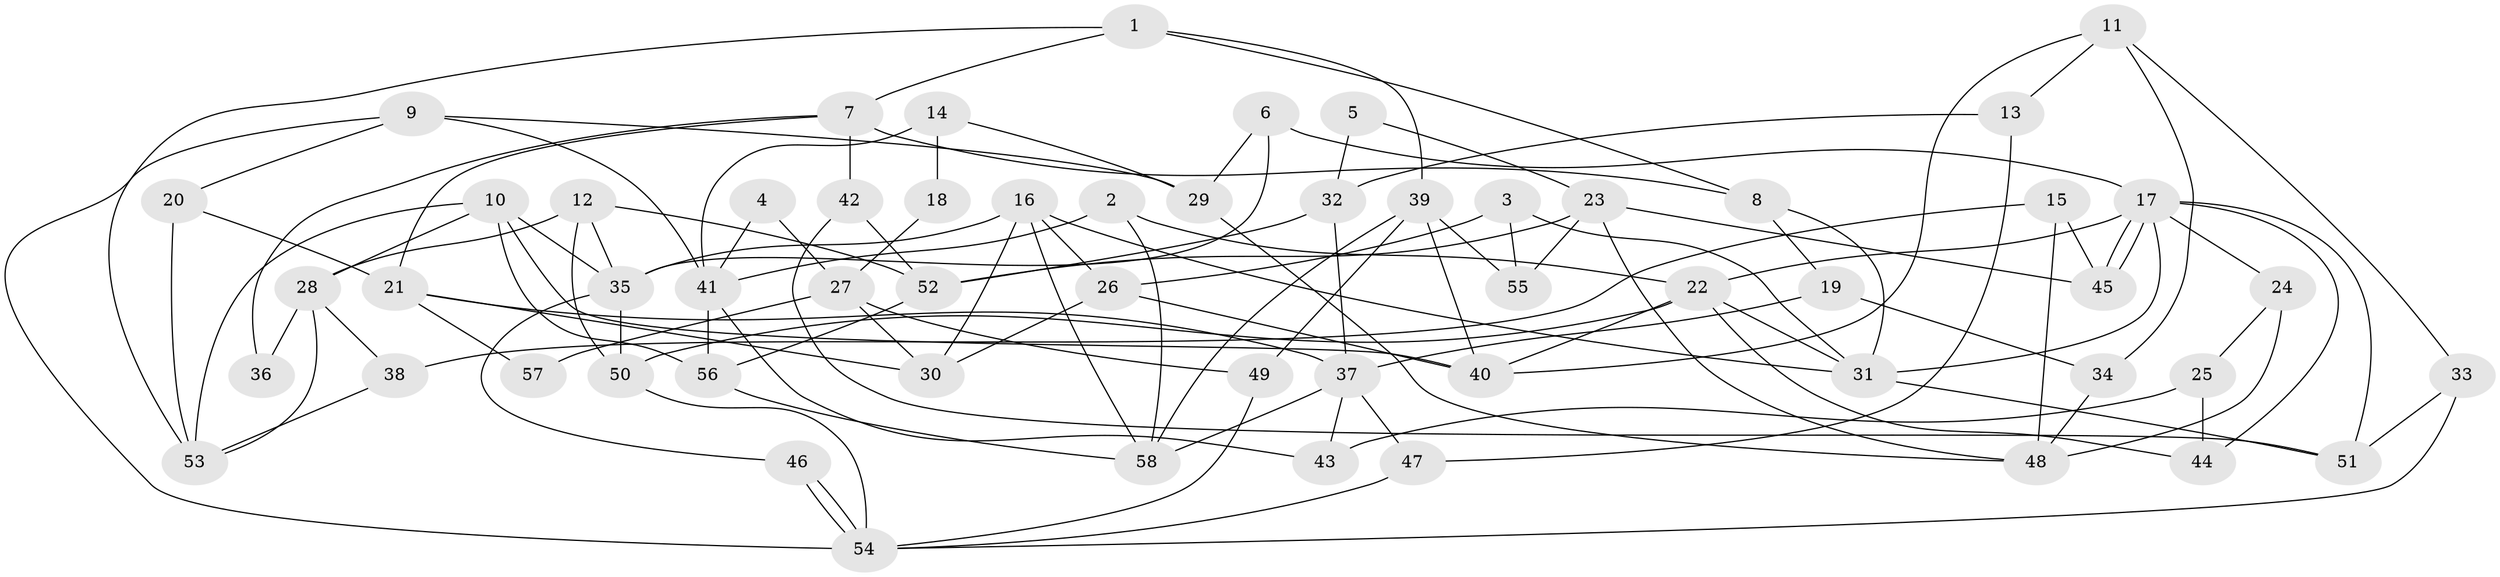 // Generated by graph-tools (version 1.1) at 2025/50/03/09/25 03:50:11]
// undirected, 58 vertices, 116 edges
graph export_dot {
graph [start="1"]
  node [color=gray90,style=filled];
  1;
  2;
  3;
  4;
  5;
  6;
  7;
  8;
  9;
  10;
  11;
  12;
  13;
  14;
  15;
  16;
  17;
  18;
  19;
  20;
  21;
  22;
  23;
  24;
  25;
  26;
  27;
  28;
  29;
  30;
  31;
  32;
  33;
  34;
  35;
  36;
  37;
  38;
  39;
  40;
  41;
  42;
  43;
  44;
  45;
  46;
  47;
  48;
  49;
  50;
  51;
  52;
  53;
  54;
  55;
  56;
  57;
  58;
  1 -- 39;
  1 -- 8;
  1 -- 7;
  1 -- 53;
  2 -- 22;
  2 -- 58;
  2 -- 41;
  3 -- 55;
  3 -- 31;
  3 -- 26;
  4 -- 27;
  4 -- 41;
  5 -- 23;
  5 -- 32;
  6 -- 35;
  6 -- 17;
  6 -- 29;
  7 -- 8;
  7 -- 21;
  7 -- 36;
  7 -- 42;
  8 -- 19;
  8 -- 31;
  9 -- 54;
  9 -- 41;
  9 -- 20;
  9 -- 29;
  10 -- 28;
  10 -- 56;
  10 -- 35;
  10 -- 40;
  10 -- 53;
  11 -- 40;
  11 -- 33;
  11 -- 13;
  11 -- 34;
  12 -- 52;
  12 -- 50;
  12 -- 28;
  12 -- 35;
  13 -- 32;
  13 -- 47;
  14 -- 29;
  14 -- 41;
  14 -- 18;
  15 -- 48;
  15 -- 38;
  15 -- 45;
  16 -- 30;
  16 -- 35;
  16 -- 26;
  16 -- 31;
  16 -- 58;
  17 -- 31;
  17 -- 45;
  17 -- 45;
  17 -- 22;
  17 -- 24;
  17 -- 44;
  17 -- 51;
  18 -- 27;
  19 -- 37;
  19 -- 34;
  20 -- 53;
  20 -- 21;
  21 -- 30;
  21 -- 37;
  21 -- 57;
  22 -- 40;
  22 -- 31;
  22 -- 44;
  22 -- 50;
  23 -- 48;
  23 -- 45;
  23 -- 52;
  23 -- 55;
  24 -- 25;
  24 -- 48;
  25 -- 44;
  25 -- 43;
  26 -- 30;
  26 -- 40;
  27 -- 49;
  27 -- 30;
  27 -- 57;
  28 -- 53;
  28 -- 36;
  28 -- 38;
  29 -- 48;
  31 -- 51;
  32 -- 52;
  32 -- 37;
  33 -- 54;
  33 -- 51;
  34 -- 48;
  35 -- 46;
  35 -- 50;
  37 -- 47;
  37 -- 43;
  37 -- 58;
  38 -- 53;
  39 -- 58;
  39 -- 40;
  39 -- 49;
  39 -- 55;
  41 -- 56;
  41 -- 43;
  42 -- 51;
  42 -- 52;
  46 -- 54;
  46 -- 54;
  47 -- 54;
  49 -- 54;
  50 -- 54;
  52 -- 56;
  56 -- 58;
}
